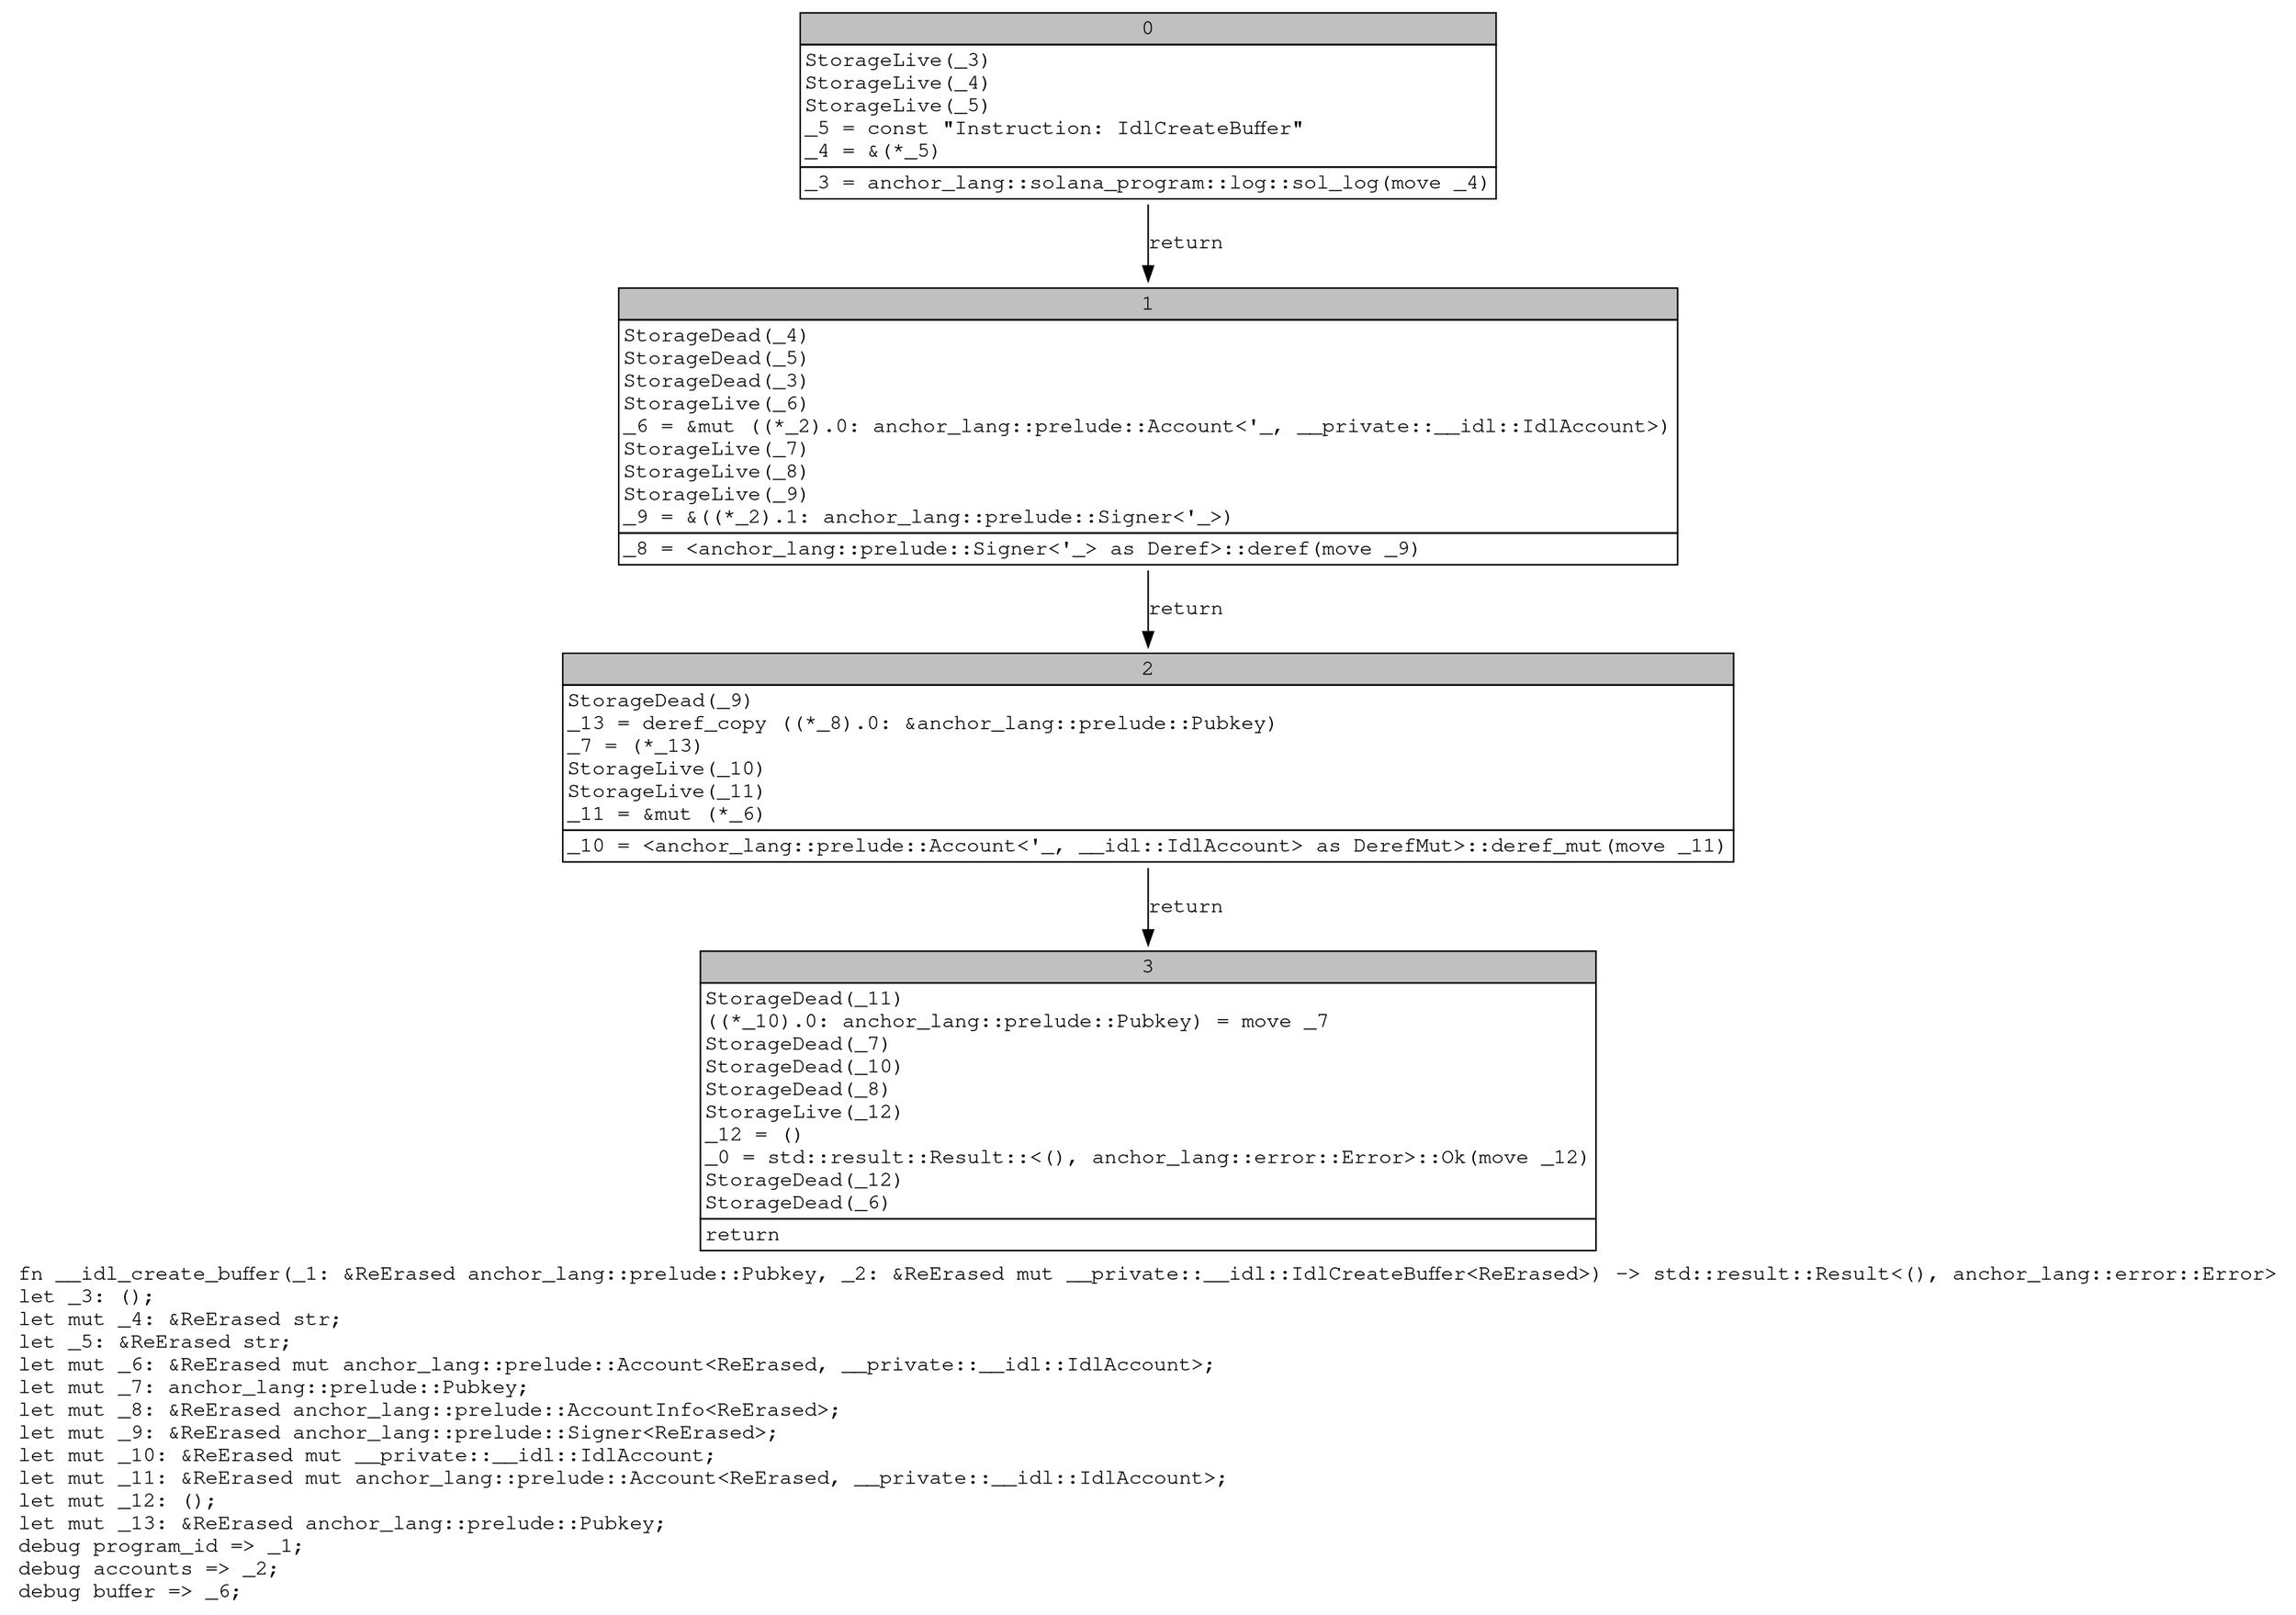 digraph Mir_0_1142 {
    graph [fontname="Courier, monospace"];
    node [fontname="Courier, monospace"];
    edge [fontname="Courier, monospace"];
    label=<fn __idl_create_buffer(_1: &amp;ReErased anchor_lang::prelude::Pubkey, _2: &amp;ReErased mut __private::__idl::IdlCreateBuffer&lt;ReErased&gt;) -&gt; std::result::Result&lt;(), anchor_lang::error::Error&gt;<br align="left"/>let _3: ();<br align="left"/>let mut _4: &amp;ReErased str;<br align="left"/>let _5: &amp;ReErased str;<br align="left"/>let mut _6: &amp;ReErased mut anchor_lang::prelude::Account&lt;ReErased, __private::__idl::IdlAccount&gt;;<br align="left"/>let mut _7: anchor_lang::prelude::Pubkey;<br align="left"/>let mut _8: &amp;ReErased anchor_lang::prelude::AccountInfo&lt;ReErased&gt;;<br align="left"/>let mut _9: &amp;ReErased anchor_lang::prelude::Signer&lt;ReErased&gt;;<br align="left"/>let mut _10: &amp;ReErased mut __private::__idl::IdlAccount;<br align="left"/>let mut _11: &amp;ReErased mut anchor_lang::prelude::Account&lt;ReErased, __private::__idl::IdlAccount&gt;;<br align="left"/>let mut _12: ();<br align="left"/>let mut _13: &amp;ReErased anchor_lang::prelude::Pubkey;<br align="left"/>debug program_id =&gt; _1;<br align="left"/>debug accounts =&gt; _2;<br align="left"/>debug buffer =&gt; _6;<br align="left"/>>;
    bb0__0_1142 [shape="none", label=<<table border="0" cellborder="1" cellspacing="0"><tr><td bgcolor="gray" align="center" colspan="1">0</td></tr><tr><td align="left" balign="left">StorageLive(_3)<br/>StorageLive(_4)<br/>StorageLive(_5)<br/>_5 = const &quot;Instruction: IdlCreateBuffer&quot;<br/>_4 = &amp;(*_5)<br/></td></tr><tr><td align="left">_3 = anchor_lang::solana_program::log::sol_log(move _4)</td></tr></table>>];
    bb1__0_1142 [shape="none", label=<<table border="0" cellborder="1" cellspacing="0"><tr><td bgcolor="gray" align="center" colspan="1">1</td></tr><tr><td align="left" balign="left">StorageDead(_4)<br/>StorageDead(_5)<br/>StorageDead(_3)<br/>StorageLive(_6)<br/>_6 = &amp;mut ((*_2).0: anchor_lang::prelude::Account&lt;'_, __private::__idl::IdlAccount&gt;)<br/>StorageLive(_7)<br/>StorageLive(_8)<br/>StorageLive(_9)<br/>_9 = &amp;((*_2).1: anchor_lang::prelude::Signer&lt;'_&gt;)<br/></td></tr><tr><td align="left">_8 = &lt;anchor_lang::prelude::Signer&lt;'_&gt; as Deref&gt;::deref(move _9)</td></tr></table>>];
    bb2__0_1142 [shape="none", label=<<table border="0" cellborder="1" cellspacing="0"><tr><td bgcolor="gray" align="center" colspan="1">2</td></tr><tr><td align="left" balign="left">StorageDead(_9)<br/>_13 = deref_copy ((*_8).0: &amp;anchor_lang::prelude::Pubkey)<br/>_7 = (*_13)<br/>StorageLive(_10)<br/>StorageLive(_11)<br/>_11 = &amp;mut (*_6)<br/></td></tr><tr><td align="left">_10 = &lt;anchor_lang::prelude::Account&lt;'_, __idl::IdlAccount&gt; as DerefMut&gt;::deref_mut(move _11)</td></tr></table>>];
    bb3__0_1142 [shape="none", label=<<table border="0" cellborder="1" cellspacing="0"><tr><td bgcolor="gray" align="center" colspan="1">3</td></tr><tr><td align="left" balign="left">StorageDead(_11)<br/>((*_10).0: anchor_lang::prelude::Pubkey) = move _7<br/>StorageDead(_7)<br/>StorageDead(_10)<br/>StorageDead(_8)<br/>StorageLive(_12)<br/>_12 = ()<br/>_0 = std::result::Result::&lt;(), anchor_lang::error::Error&gt;::Ok(move _12)<br/>StorageDead(_12)<br/>StorageDead(_6)<br/></td></tr><tr><td align="left">return</td></tr></table>>];
    bb0__0_1142 -> bb1__0_1142 [label="return"];
    bb1__0_1142 -> bb2__0_1142 [label="return"];
    bb2__0_1142 -> bb3__0_1142 [label="return"];
}
